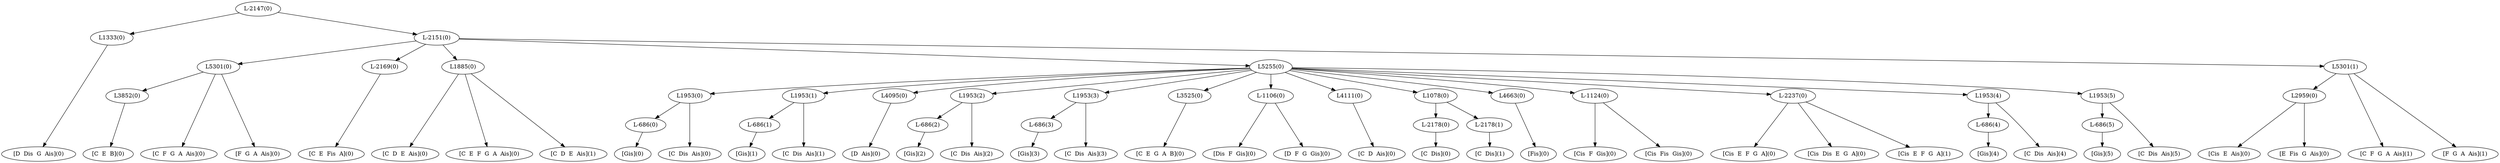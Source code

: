digraph sample{
"L1333(0)"->"[D  Dis  G  Ais](0)"
"L3852(0)"->"[C  E  B](0)"
"L5301(0)"->"[C  F  G  A  Ais](0)"
"L5301(0)"->"L3852(0)"
"L5301(0)"->"[F  G  A  Ais](0)"
"L-2169(0)"->"[C  E  Fis  A](0)"
"L1885(0)"->"[C  D  E  Ais](0)"
"L1885(0)"->"[C  E  F  G  A  Ais](0)"
"L1885(0)"->"[C  D  E  Ais](1)"
"L-686(0)"->"[Gis](0)"
"L1953(0)"->"[C  Dis  Ais](0)"
"L1953(0)"->"L-686(0)"
"L-686(1)"->"[Gis](1)"
"L1953(1)"->"[C  Dis  Ais](1)"
"L1953(1)"->"L-686(1)"
"L4095(0)"->"[D  Ais](0)"
"L-686(2)"->"[Gis](2)"
"L1953(2)"->"[C  Dis  Ais](2)"
"L1953(2)"->"L-686(2)"
"L-686(3)"->"[Gis](3)"
"L1953(3)"->"[C  Dis  Ais](3)"
"L1953(3)"->"L-686(3)"
"L3525(0)"->"[C  E  G  A  B](0)"
"L-1106(0)"->"[Dis  F  Gis](0)"
"L-1106(0)"->"[D  F  G  Gis](0)"
"L4111(0)"->"[C  D  Ais](0)"
"L-2178(0)"->"[C  Dis](0)"
"L-2178(1)"->"[C  Dis](1)"
"L1078(0)"->"L-2178(0)"
"L1078(0)"->"L-2178(1)"
"L4663(0)"->"[Fis](0)"
"L-1124(0)"->"[Cis  F  Gis](0)"
"L-1124(0)"->"[Cis  Fis  Gis](0)"
"L-2237(0)"->"[Cis  E  F  G  A](0)"
"L-2237(0)"->"[Cis  Dis  E  G  A](0)"
"L-2237(0)"->"[Cis  E  F  G  A](1)"
"L-686(4)"->"[Gis](4)"
"L1953(4)"->"[C  Dis  Ais](4)"
"L1953(4)"->"L-686(4)"
"L-686(5)"->"[Gis](5)"
"L1953(5)"->"[C  Dis  Ais](5)"
"L1953(5)"->"L-686(5)"
"L5255(0)"->"L1953(0)"
"L5255(0)"->"L1953(1)"
"L5255(0)"->"L4095(0)"
"L5255(0)"->"L1953(2)"
"L5255(0)"->"L1953(3)"
"L5255(0)"->"L3525(0)"
"L5255(0)"->"L-1106(0)"
"L5255(0)"->"L4111(0)"
"L5255(0)"->"L1078(0)"
"L5255(0)"->"L4663(0)"
"L5255(0)"->"L-1124(0)"
"L5255(0)"->"L-2237(0)"
"L5255(0)"->"L1953(4)"
"L5255(0)"->"L1953(5)"
"L2959(0)"->"[Cis  E  Ais](0)"
"L2959(0)"->"[E  Fis  G  Ais](0)"
"L5301(1)"->"[C  F  G  A  Ais](1)"
"L5301(1)"->"L2959(0)"
"L5301(1)"->"[F  G  A  Ais](1)"
"L-2151(0)"->"L5301(0)"
"L-2151(0)"->"L-2169(0)"
"L-2151(0)"->"L1885(0)"
"L-2151(0)"->"L5255(0)"
"L-2151(0)"->"L5301(1)"
"L-2147(0)"->"L1333(0)"
"L-2147(0)"->"L-2151(0)"
{rank = min; "L-2147(0)"}
{rank = same; "L1333(0)"; "L-2151(0)";}
{rank = same; "L5301(0)"; "L-2169(0)"; "L1885(0)"; "L5255(0)"; "L5301(1)";}
{rank = same; "L3852(0)"; "L1953(0)"; "L1953(1)"; "L4095(0)"; "L1953(2)"; "L1953(3)"; "L3525(0)"; "L-1106(0)"; "L4111(0)"; "L1078(0)"; "L4663(0)"; "L-1124(0)"; "L-2237(0)"; "L1953(4)"; "L1953(5)"; "L2959(0)";}
{rank = same; "L-686(0)"; "L-686(1)"; "L-686(2)"; "L-686(3)"; "L-2178(0)"; "L-2178(1)"; "L-686(4)"; "L-686(5)";}
{rank = max; "[C  D  Ais](0)"; "[C  D  E  Ais](0)"; "[C  D  E  Ais](1)"; "[C  Dis  Ais](0)"; "[C  Dis  Ais](1)"; "[C  Dis  Ais](2)"; "[C  Dis  Ais](3)"; "[C  Dis  Ais](4)"; "[C  Dis  Ais](5)"; "[C  Dis](0)"; "[C  Dis](1)"; "[C  E  B](0)"; "[C  E  F  G  A  Ais](0)"; "[C  E  Fis  A](0)"; "[C  E  G  A  B](0)"; "[C  F  G  A  Ais](0)"; "[C  F  G  A  Ais](1)"; "[Cis  Dis  E  G  A](0)"; "[Cis  E  Ais](0)"; "[Cis  E  F  G  A](0)"; "[Cis  E  F  G  A](1)"; "[Cis  F  Gis](0)"; "[Cis  Fis  Gis](0)"; "[D  Ais](0)"; "[D  Dis  G  Ais](0)"; "[D  F  G  Gis](0)"; "[Dis  F  Gis](0)"; "[E  Fis  G  Ais](0)"; "[F  G  A  Ais](0)"; "[F  G  A  Ais](1)"; "[Fis](0)"; "[Gis](0)"; "[Gis](1)"; "[Gis](2)"; "[Gis](3)"; "[Gis](4)"; "[Gis](5)";}
}